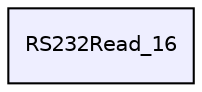 digraph "RS232Read_16" {
  compound=true
  node [ fontsize="10", fontname="Helvetica"];
  edge [ labelfontsize="10", labelfontname="Helvetica"];
  dir_ebcacb4816d05052fb1bcf14299260c9 [shape=box, label="RS232Read_16", style="filled", fillcolor="#eeeeff", pencolor="black", URL="dir_ebcacb4816d05052fb1bcf14299260c9.html"];
}
